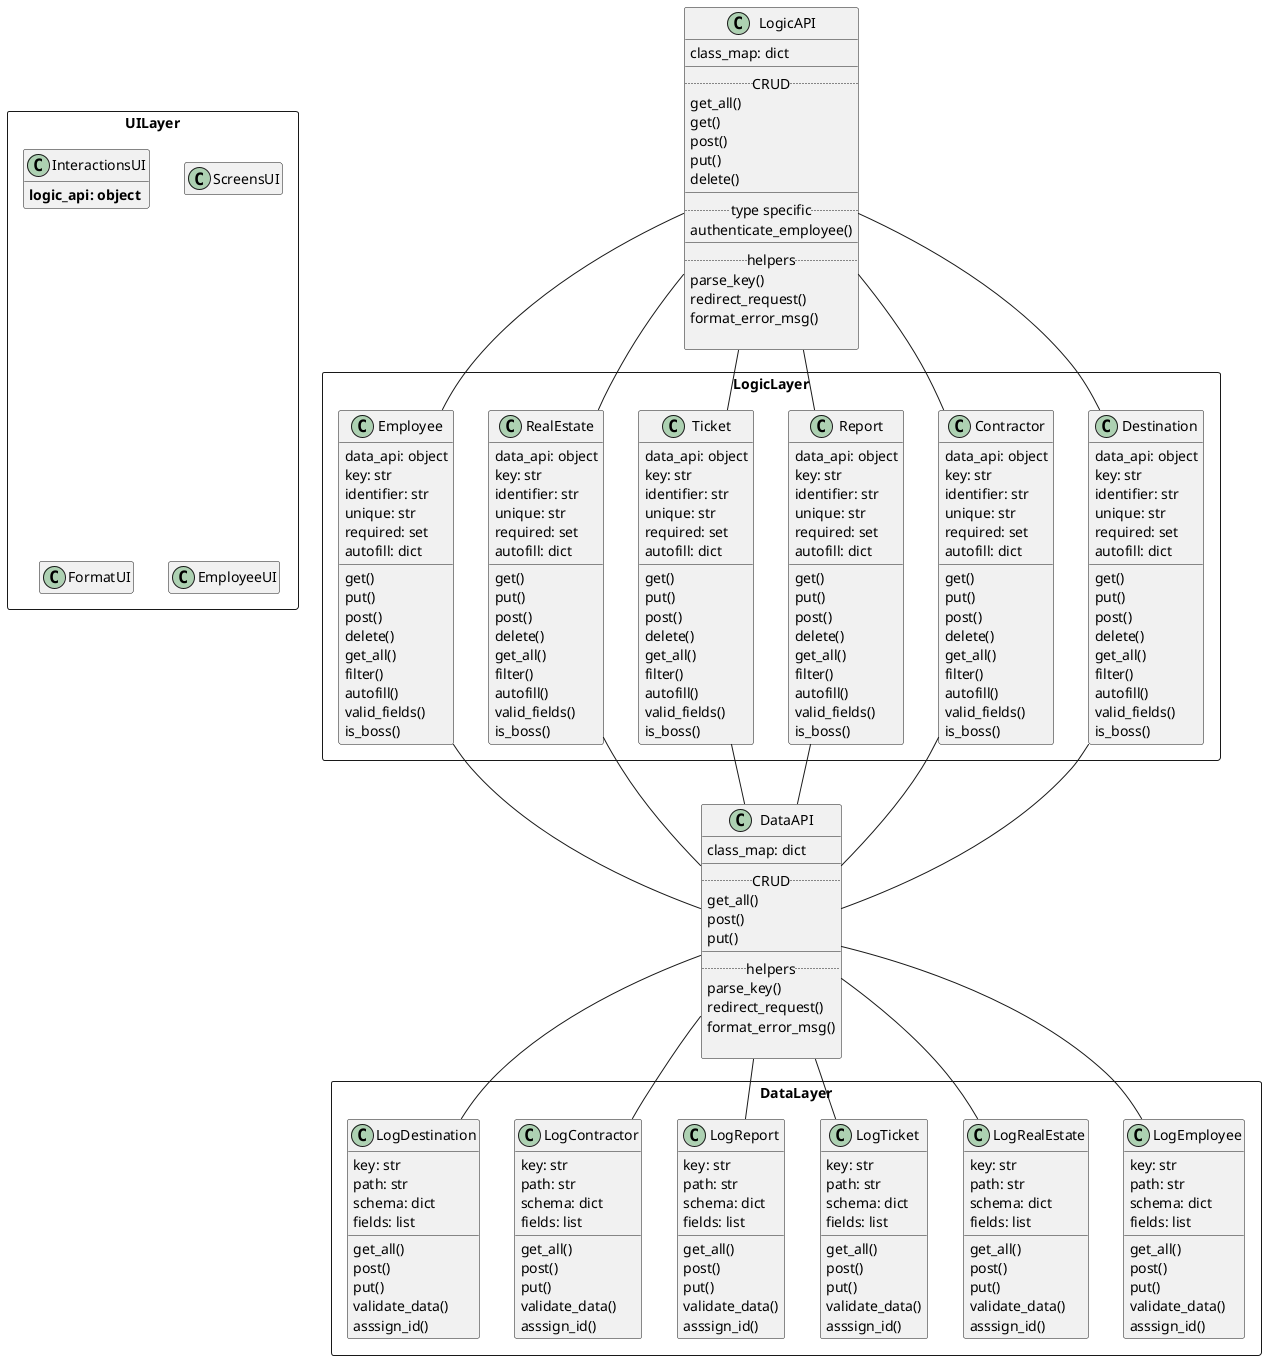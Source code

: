 @startuml Three Tier Class Diagram

hide empty methods
hide empty members
' skinparam groupInheritance 2
' left to right direction

package UILayer <<Rectangle>>{
    class InteractionsUI{
        **logic_api: object**
    }
    class ScreensUI{

    }
    class FormatUI{
 
    }
    class EmployeeUI{

    }
    ' InteractionsUI -Up- ScreensUI
    ' InteractionsUI -Up- EmployeeUI
    ' EmployeeUI -Up- FormatUI
    ' ScreensUI -Up- FormatUI
}

' package logicwrapper <<Rectangle>>{

class LogicAPI{
    class_map: dict
    __
    ..CRUD..
    get_all()
    get()
    post()
    put()
    delete()
    __
    ..type specific..
    authenticate_employee()
    __
    ..helpers..
    parse_key()
    redirect_request()
    format_error_msg()

}
' LogicAPI -left- UILayer

' }

package LogicLayer <<Rectangle>>{
    class Employee{
        data_api: object
        key: str
        identifier: str
        unique: str
        required: set
        autofill: dict
        get()
        put()
        post()
        delete()
        get_all()
        filter()
        autofill()
        valid_fields()
        is_boss()
    }
    class RealEstate{
        data_api: object
        key: str
        identifier: str
        unique: str
        required: set
        autofill: dict
        get()
        put()
        post()
        delete()
        get_all()
        filter()
        autofill()
        valid_fields()
        is_boss()
    }
    class Ticket{
        data_api: object
        key: str
        identifier: str
        unique: str
        required: set
        autofill: dict
        get()
        put()
        post()
        delete()
        get_all()
        filter()
        autofill()
        valid_fields()
        is_boss()
    }
    class Report{
        data_api: object
        key: str
        identifier: str
        unique: str
        required: set
        autofill: dict
        get()
        put()
        post()
        delete()
        get_all()
        filter()
        autofill()
        valid_fields()
        is_boss()
    }
    class Contractor{
        data_api: object
        key: str
        identifier: str
        unique: str
        required: set
        autofill: dict
        get()
        put()
        post()
        delete()
        get_all()
        filter()
        autofill()
        valid_fields()
        is_boss()
    }
    class Destination{
        data_api: object
        key: str
        identifier: str
        unique: str
        required: set
        autofill: dict
        get()
        put()
        post()
        delete()
        get_all()
        filter()
        autofill()
        valid_fields()
        is_boss()
    }

}

' LogicLayer -left- LogicAPI
' package datawrapper <<Rectangle>>{

class DataAPI{
    class_map: dict
    __
    ..CRUD..
    get_all()
    post()
    put()
    __
    ..helpers..
    parse_key()
    redirect_request()
    format_error_msg()

}
' }

' DataAPI -left- LogicLayer

package DataLayer <<Rectangle>>{
    ' class LogBase{
    '     key: str
    '     path: str
    '     schema: dict
    '     fields: list
    '     get_all()
    '     post()
    '     put()
    '     validate_data()
    '     asssign_id()
    ' }
    class LogEmployee{
        key: str
        path: str
        schema: dict
        fields: list
        get_all()
        post()
        put()
        validate_data()
        asssign_id()
    }
    class LogRealEstate{
        key: str
        path: str
        schema: dict
        fields: list
        get_all()
        post()
        put()
        validate_data()
        asssign_id()
    }
    class LogTicket{
        key: str
        path: str
        schema: dict
        fields: list
        get_all()
        post()
        put()
        validate_data()
        asssign_id()
    }
    class LogReport{
        key: str
        path: str
        schema: dict
        fields: list
        get_all()
        post()
        put()
        validate_data()
        asssign_id()
    }
    class LogContractor{
        key: str
        path: str
        schema: dict
        fields: list
        get_all()
        post()
        put()
        validate_data()
        asssign_id()
    }
    class LogDestination{
        key: str
        path: str
        schema: dict
        fields: list
        get_all()
        post()
        put()
        validate_data()
        asssign_id()
    }
}

LogicAPI -Down- Employee
LogicAPI -Down- RealEstate
LogicAPI -Down- Ticket
LogicAPI -Down- Report
LogicAPI -Down- Contractor
LogicAPI -Down- Destination

DataAPI -Up- Employee
DataAPI -Up- RealEstate
DataAPI -Up- Ticket
DataAPI -Up- Report
DataAPI -Up- Contractor
DataAPI -Up- Destination

DataAPI -Down- LogEmployee
DataAPI -Down- LogRealEstate
DataAPI -Down- LogTicket
DataAPI -Down- LogReport
DataAPI -Down- LogContractor
DataAPI -Down- LogDestination

@enduml